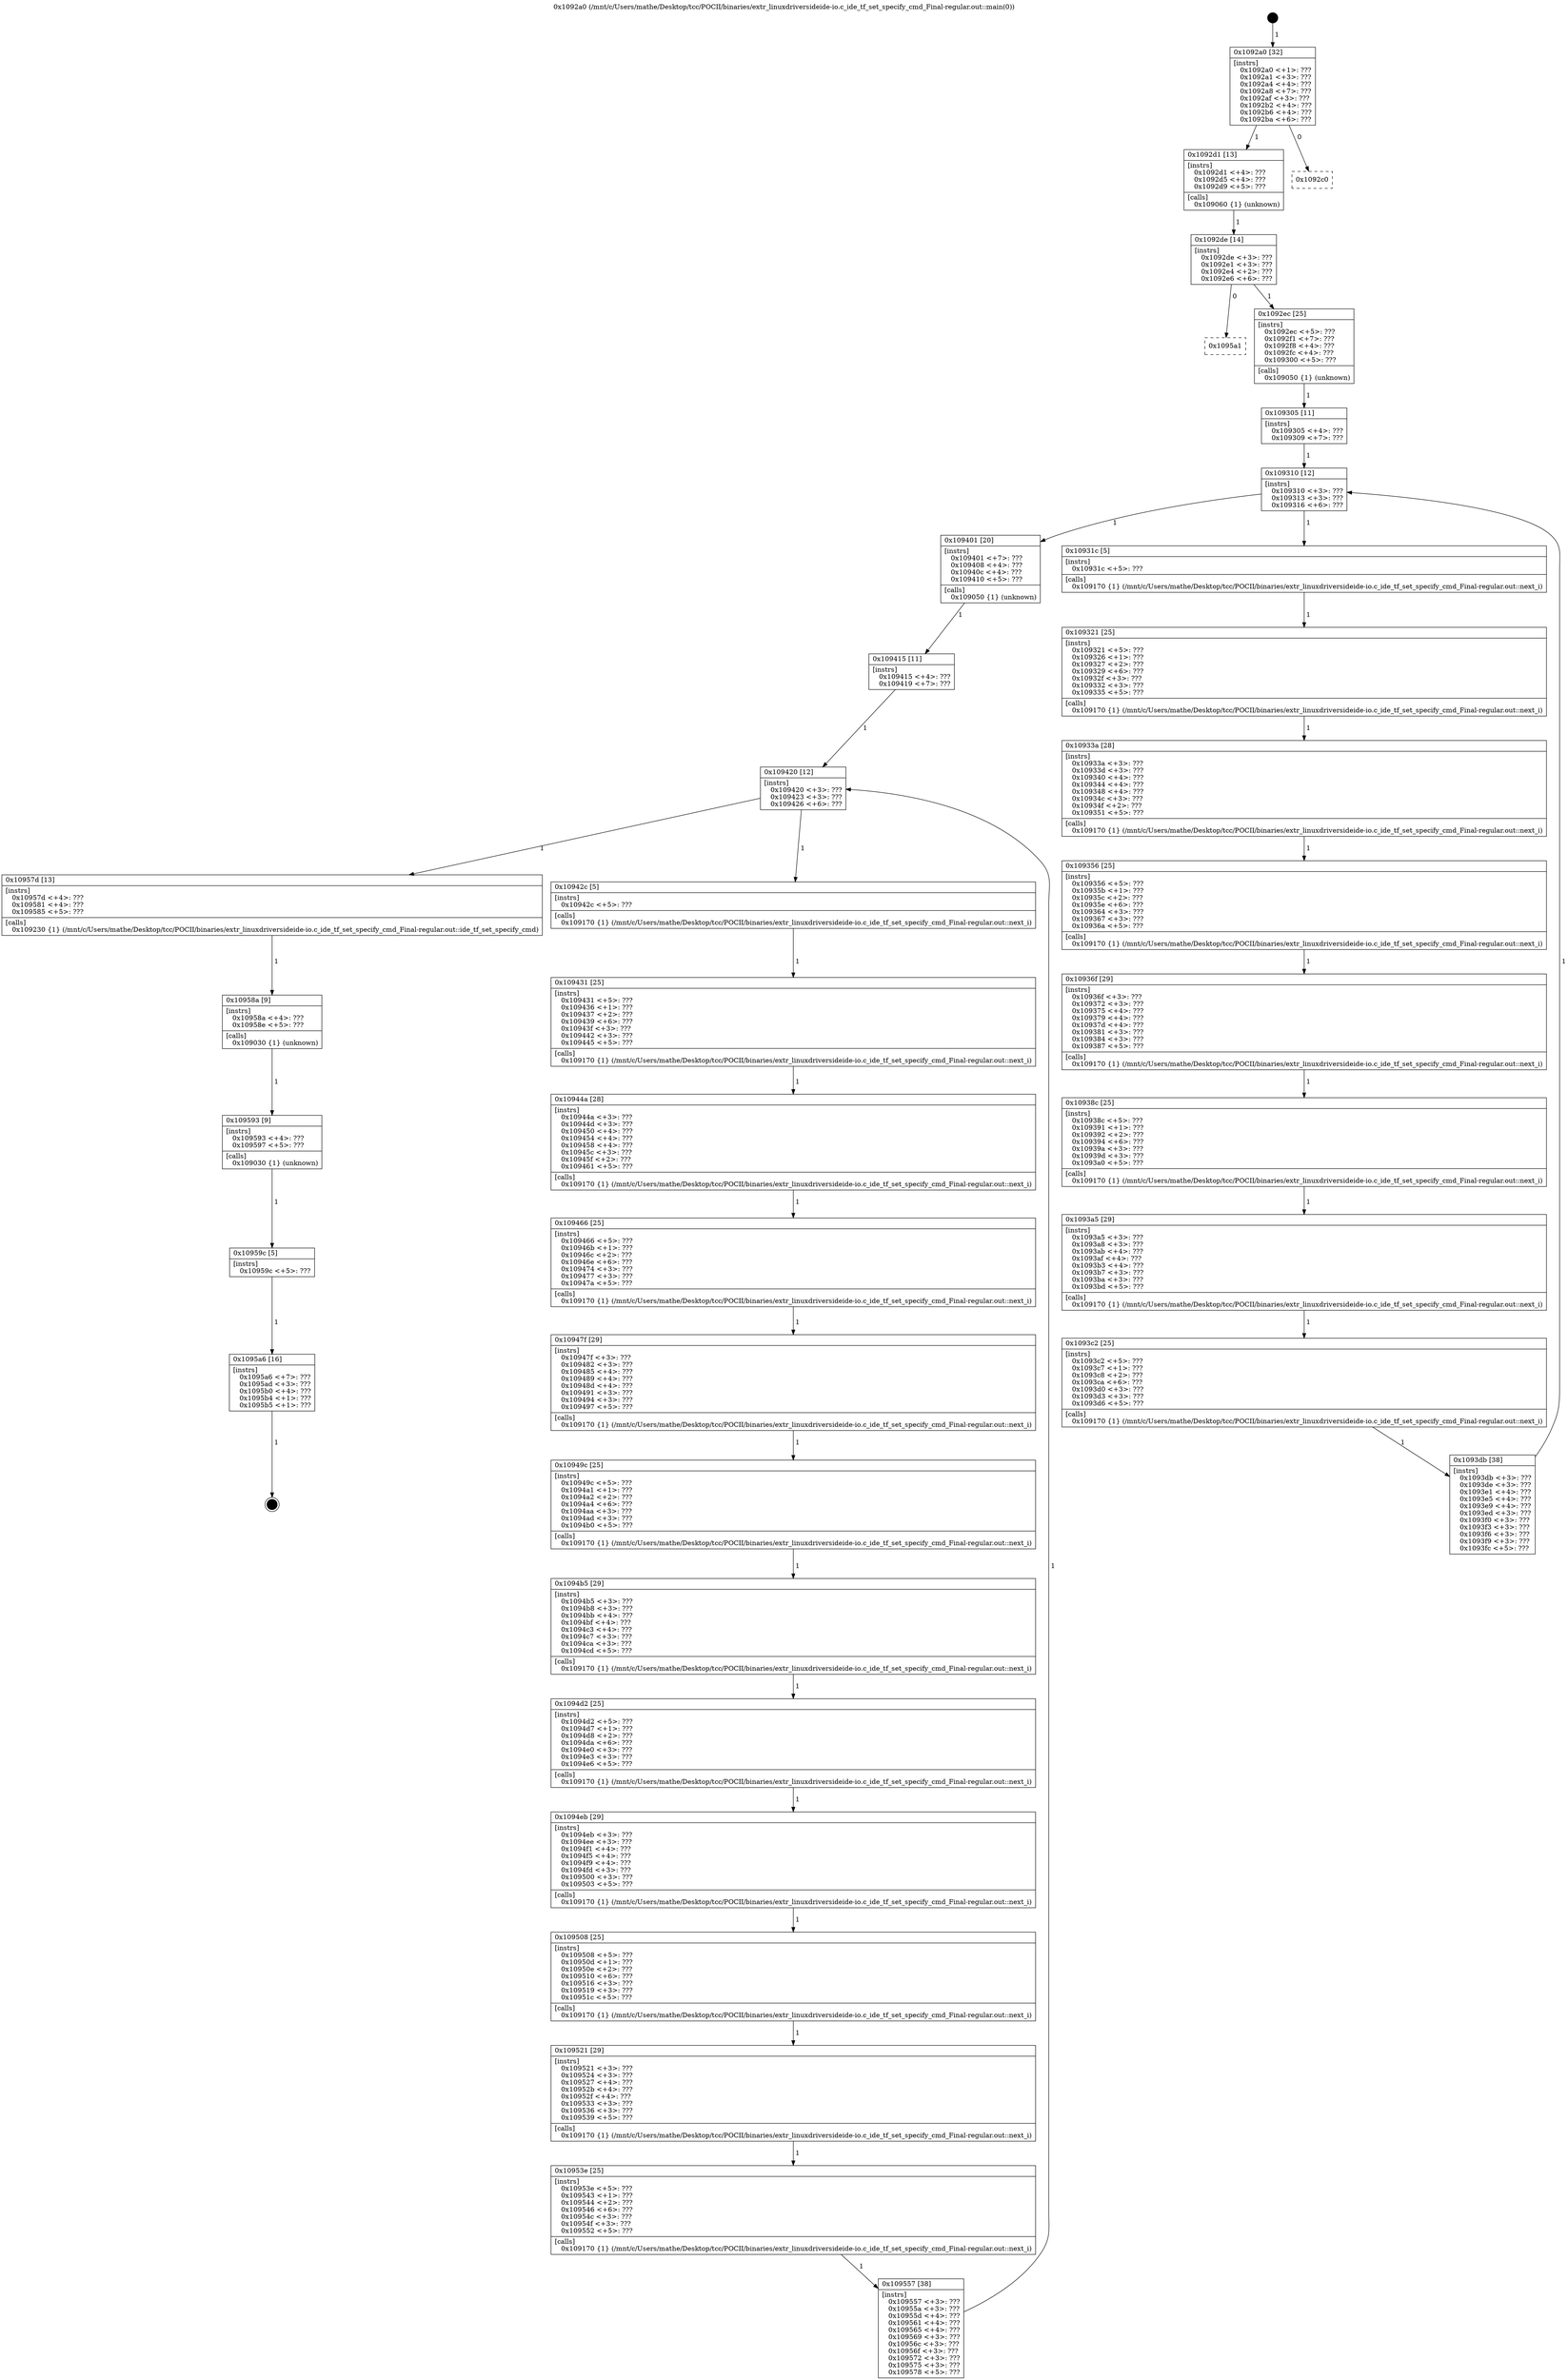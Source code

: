 digraph "0x1092a0" {
  label = "0x1092a0 (/mnt/c/Users/mathe/Desktop/tcc/POCII/binaries/extr_linuxdriversideide-io.c_ide_tf_set_specify_cmd_Final-regular.out::main(0))"
  labelloc = "t"
  node[shape=record]

  Entry [label="",width=0.3,height=0.3,shape=circle,fillcolor=black,style=filled]
  "0x1092a0" [label="{
     0x1092a0 [32]\l
     | [instrs]\l
     &nbsp;&nbsp;0x1092a0 \<+1\>: ???\l
     &nbsp;&nbsp;0x1092a1 \<+3\>: ???\l
     &nbsp;&nbsp;0x1092a4 \<+4\>: ???\l
     &nbsp;&nbsp;0x1092a8 \<+7\>: ???\l
     &nbsp;&nbsp;0x1092af \<+3\>: ???\l
     &nbsp;&nbsp;0x1092b2 \<+4\>: ???\l
     &nbsp;&nbsp;0x1092b6 \<+4\>: ???\l
     &nbsp;&nbsp;0x1092ba \<+6\>: ???\l
  }"]
  "0x1092d1" [label="{
     0x1092d1 [13]\l
     | [instrs]\l
     &nbsp;&nbsp;0x1092d1 \<+4\>: ???\l
     &nbsp;&nbsp;0x1092d5 \<+4\>: ???\l
     &nbsp;&nbsp;0x1092d9 \<+5\>: ???\l
     | [calls]\l
     &nbsp;&nbsp;0x109060 \{1\} (unknown)\l
  }"]
  "0x1092c0" [label="{
     0x1092c0\l
  }", style=dashed]
  "0x1092de" [label="{
     0x1092de [14]\l
     | [instrs]\l
     &nbsp;&nbsp;0x1092de \<+3\>: ???\l
     &nbsp;&nbsp;0x1092e1 \<+3\>: ???\l
     &nbsp;&nbsp;0x1092e4 \<+2\>: ???\l
     &nbsp;&nbsp;0x1092e6 \<+6\>: ???\l
  }"]
  "0x1095a1" [label="{
     0x1095a1\l
  }", style=dashed]
  "0x1092ec" [label="{
     0x1092ec [25]\l
     | [instrs]\l
     &nbsp;&nbsp;0x1092ec \<+5\>: ???\l
     &nbsp;&nbsp;0x1092f1 \<+7\>: ???\l
     &nbsp;&nbsp;0x1092f8 \<+4\>: ???\l
     &nbsp;&nbsp;0x1092fc \<+4\>: ???\l
     &nbsp;&nbsp;0x109300 \<+5\>: ???\l
     | [calls]\l
     &nbsp;&nbsp;0x109050 \{1\} (unknown)\l
  }"]
  Exit [label="",width=0.3,height=0.3,shape=circle,fillcolor=black,style=filled,peripheries=2]
  "0x109310" [label="{
     0x109310 [12]\l
     | [instrs]\l
     &nbsp;&nbsp;0x109310 \<+3\>: ???\l
     &nbsp;&nbsp;0x109313 \<+3\>: ???\l
     &nbsp;&nbsp;0x109316 \<+6\>: ???\l
  }"]
  "0x109401" [label="{
     0x109401 [20]\l
     | [instrs]\l
     &nbsp;&nbsp;0x109401 \<+7\>: ???\l
     &nbsp;&nbsp;0x109408 \<+4\>: ???\l
     &nbsp;&nbsp;0x10940c \<+4\>: ???\l
     &nbsp;&nbsp;0x109410 \<+5\>: ???\l
     | [calls]\l
     &nbsp;&nbsp;0x109050 \{1\} (unknown)\l
  }"]
  "0x10931c" [label="{
     0x10931c [5]\l
     | [instrs]\l
     &nbsp;&nbsp;0x10931c \<+5\>: ???\l
     | [calls]\l
     &nbsp;&nbsp;0x109170 \{1\} (/mnt/c/Users/mathe/Desktop/tcc/POCII/binaries/extr_linuxdriversideide-io.c_ide_tf_set_specify_cmd_Final-regular.out::next_i)\l
  }"]
  "0x109321" [label="{
     0x109321 [25]\l
     | [instrs]\l
     &nbsp;&nbsp;0x109321 \<+5\>: ???\l
     &nbsp;&nbsp;0x109326 \<+1\>: ???\l
     &nbsp;&nbsp;0x109327 \<+2\>: ???\l
     &nbsp;&nbsp;0x109329 \<+6\>: ???\l
     &nbsp;&nbsp;0x10932f \<+3\>: ???\l
     &nbsp;&nbsp;0x109332 \<+3\>: ???\l
     &nbsp;&nbsp;0x109335 \<+5\>: ???\l
     | [calls]\l
     &nbsp;&nbsp;0x109170 \{1\} (/mnt/c/Users/mathe/Desktop/tcc/POCII/binaries/extr_linuxdriversideide-io.c_ide_tf_set_specify_cmd_Final-regular.out::next_i)\l
  }"]
  "0x10933a" [label="{
     0x10933a [28]\l
     | [instrs]\l
     &nbsp;&nbsp;0x10933a \<+3\>: ???\l
     &nbsp;&nbsp;0x10933d \<+3\>: ???\l
     &nbsp;&nbsp;0x109340 \<+4\>: ???\l
     &nbsp;&nbsp;0x109344 \<+4\>: ???\l
     &nbsp;&nbsp;0x109348 \<+4\>: ???\l
     &nbsp;&nbsp;0x10934c \<+3\>: ???\l
     &nbsp;&nbsp;0x10934f \<+2\>: ???\l
     &nbsp;&nbsp;0x109351 \<+5\>: ???\l
     | [calls]\l
     &nbsp;&nbsp;0x109170 \{1\} (/mnt/c/Users/mathe/Desktop/tcc/POCII/binaries/extr_linuxdriversideide-io.c_ide_tf_set_specify_cmd_Final-regular.out::next_i)\l
  }"]
  "0x109356" [label="{
     0x109356 [25]\l
     | [instrs]\l
     &nbsp;&nbsp;0x109356 \<+5\>: ???\l
     &nbsp;&nbsp;0x10935b \<+1\>: ???\l
     &nbsp;&nbsp;0x10935c \<+2\>: ???\l
     &nbsp;&nbsp;0x10935e \<+6\>: ???\l
     &nbsp;&nbsp;0x109364 \<+3\>: ???\l
     &nbsp;&nbsp;0x109367 \<+3\>: ???\l
     &nbsp;&nbsp;0x10936a \<+5\>: ???\l
     | [calls]\l
     &nbsp;&nbsp;0x109170 \{1\} (/mnt/c/Users/mathe/Desktop/tcc/POCII/binaries/extr_linuxdriversideide-io.c_ide_tf_set_specify_cmd_Final-regular.out::next_i)\l
  }"]
  "0x10936f" [label="{
     0x10936f [29]\l
     | [instrs]\l
     &nbsp;&nbsp;0x10936f \<+3\>: ???\l
     &nbsp;&nbsp;0x109372 \<+3\>: ???\l
     &nbsp;&nbsp;0x109375 \<+4\>: ???\l
     &nbsp;&nbsp;0x109379 \<+4\>: ???\l
     &nbsp;&nbsp;0x10937d \<+4\>: ???\l
     &nbsp;&nbsp;0x109381 \<+3\>: ???\l
     &nbsp;&nbsp;0x109384 \<+3\>: ???\l
     &nbsp;&nbsp;0x109387 \<+5\>: ???\l
     | [calls]\l
     &nbsp;&nbsp;0x109170 \{1\} (/mnt/c/Users/mathe/Desktop/tcc/POCII/binaries/extr_linuxdriversideide-io.c_ide_tf_set_specify_cmd_Final-regular.out::next_i)\l
  }"]
  "0x10938c" [label="{
     0x10938c [25]\l
     | [instrs]\l
     &nbsp;&nbsp;0x10938c \<+5\>: ???\l
     &nbsp;&nbsp;0x109391 \<+1\>: ???\l
     &nbsp;&nbsp;0x109392 \<+2\>: ???\l
     &nbsp;&nbsp;0x109394 \<+6\>: ???\l
     &nbsp;&nbsp;0x10939a \<+3\>: ???\l
     &nbsp;&nbsp;0x10939d \<+3\>: ???\l
     &nbsp;&nbsp;0x1093a0 \<+5\>: ???\l
     | [calls]\l
     &nbsp;&nbsp;0x109170 \{1\} (/mnt/c/Users/mathe/Desktop/tcc/POCII/binaries/extr_linuxdriversideide-io.c_ide_tf_set_specify_cmd_Final-regular.out::next_i)\l
  }"]
  "0x1093a5" [label="{
     0x1093a5 [29]\l
     | [instrs]\l
     &nbsp;&nbsp;0x1093a5 \<+3\>: ???\l
     &nbsp;&nbsp;0x1093a8 \<+3\>: ???\l
     &nbsp;&nbsp;0x1093ab \<+4\>: ???\l
     &nbsp;&nbsp;0x1093af \<+4\>: ???\l
     &nbsp;&nbsp;0x1093b3 \<+4\>: ???\l
     &nbsp;&nbsp;0x1093b7 \<+3\>: ???\l
     &nbsp;&nbsp;0x1093ba \<+3\>: ???\l
     &nbsp;&nbsp;0x1093bd \<+5\>: ???\l
     | [calls]\l
     &nbsp;&nbsp;0x109170 \{1\} (/mnt/c/Users/mathe/Desktop/tcc/POCII/binaries/extr_linuxdriversideide-io.c_ide_tf_set_specify_cmd_Final-regular.out::next_i)\l
  }"]
  "0x1093c2" [label="{
     0x1093c2 [25]\l
     | [instrs]\l
     &nbsp;&nbsp;0x1093c2 \<+5\>: ???\l
     &nbsp;&nbsp;0x1093c7 \<+1\>: ???\l
     &nbsp;&nbsp;0x1093c8 \<+2\>: ???\l
     &nbsp;&nbsp;0x1093ca \<+6\>: ???\l
     &nbsp;&nbsp;0x1093d0 \<+3\>: ???\l
     &nbsp;&nbsp;0x1093d3 \<+3\>: ???\l
     &nbsp;&nbsp;0x1093d6 \<+5\>: ???\l
     | [calls]\l
     &nbsp;&nbsp;0x109170 \{1\} (/mnt/c/Users/mathe/Desktop/tcc/POCII/binaries/extr_linuxdriversideide-io.c_ide_tf_set_specify_cmd_Final-regular.out::next_i)\l
  }"]
  "0x1093db" [label="{
     0x1093db [38]\l
     | [instrs]\l
     &nbsp;&nbsp;0x1093db \<+3\>: ???\l
     &nbsp;&nbsp;0x1093de \<+3\>: ???\l
     &nbsp;&nbsp;0x1093e1 \<+4\>: ???\l
     &nbsp;&nbsp;0x1093e5 \<+4\>: ???\l
     &nbsp;&nbsp;0x1093e9 \<+4\>: ???\l
     &nbsp;&nbsp;0x1093ed \<+3\>: ???\l
     &nbsp;&nbsp;0x1093f0 \<+3\>: ???\l
     &nbsp;&nbsp;0x1093f3 \<+3\>: ???\l
     &nbsp;&nbsp;0x1093f6 \<+3\>: ???\l
     &nbsp;&nbsp;0x1093f9 \<+3\>: ???\l
     &nbsp;&nbsp;0x1093fc \<+5\>: ???\l
  }"]
  "0x109305" [label="{
     0x109305 [11]\l
     | [instrs]\l
     &nbsp;&nbsp;0x109305 \<+4\>: ???\l
     &nbsp;&nbsp;0x109309 \<+7\>: ???\l
  }"]
  "0x109420" [label="{
     0x109420 [12]\l
     | [instrs]\l
     &nbsp;&nbsp;0x109420 \<+3\>: ???\l
     &nbsp;&nbsp;0x109423 \<+3\>: ???\l
     &nbsp;&nbsp;0x109426 \<+6\>: ???\l
  }"]
  "0x10957d" [label="{
     0x10957d [13]\l
     | [instrs]\l
     &nbsp;&nbsp;0x10957d \<+4\>: ???\l
     &nbsp;&nbsp;0x109581 \<+4\>: ???\l
     &nbsp;&nbsp;0x109585 \<+5\>: ???\l
     | [calls]\l
     &nbsp;&nbsp;0x109230 \{1\} (/mnt/c/Users/mathe/Desktop/tcc/POCII/binaries/extr_linuxdriversideide-io.c_ide_tf_set_specify_cmd_Final-regular.out::ide_tf_set_specify_cmd)\l
  }"]
  "0x10942c" [label="{
     0x10942c [5]\l
     | [instrs]\l
     &nbsp;&nbsp;0x10942c \<+5\>: ???\l
     | [calls]\l
     &nbsp;&nbsp;0x109170 \{1\} (/mnt/c/Users/mathe/Desktop/tcc/POCII/binaries/extr_linuxdriversideide-io.c_ide_tf_set_specify_cmd_Final-regular.out::next_i)\l
  }"]
  "0x109431" [label="{
     0x109431 [25]\l
     | [instrs]\l
     &nbsp;&nbsp;0x109431 \<+5\>: ???\l
     &nbsp;&nbsp;0x109436 \<+1\>: ???\l
     &nbsp;&nbsp;0x109437 \<+2\>: ???\l
     &nbsp;&nbsp;0x109439 \<+6\>: ???\l
     &nbsp;&nbsp;0x10943f \<+3\>: ???\l
     &nbsp;&nbsp;0x109442 \<+3\>: ???\l
     &nbsp;&nbsp;0x109445 \<+5\>: ???\l
     | [calls]\l
     &nbsp;&nbsp;0x109170 \{1\} (/mnt/c/Users/mathe/Desktop/tcc/POCII/binaries/extr_linuxdriversideide-io.c_ide_tf_set_specify_cmd_Final-regular.out::next_i)\l
  }"]
  "0x10944a" [label="{
     0x10944a [28]\l
     | [instrs]\l
     &nbsp;&nbsp;0x10944a \<+3\>: ???\l
     &nbsp;&nbsp;0x10944d \<+3\>: ???\l
     &nbsp;&nbsp;0x109450 \<+4\>: ???\l
     &nbsp;&nbsp;0x109454 \<+4\>: ???\l
     &nbsp;&nbsp;0x109458 \<+4\>: ???\l
     &nbsp;&nbsp;0x10945c \<+3\>: ???\l
     &nbsp;&nbsp;0x10945f \<+2\>: ???\l
     &nbsp;&nbsp;0x109461 \<+5\>: ???\l
     | [calls]\l
     &nbsp;&nbsp;0x109170 \{1\} (/mnt/c/Users/mathe/Desktop/tcc/POCII/binaries/extr_linuxdriversideide-io.c_ide_tf_set_specify_cmd_Final-regular.out::next_i)\l
  }"]
  "0x109466" [label="{
     0x109466 [25]\l
     | [instrs]\l
     &nbsp;&nbsp;0x109466 \<+5\>: ???\l
     &nbsp;&nbsp;0x10946b \<+1\>: ???\l
     &nbsp;&nbsp;0x10946c \<+2\>: ???\l
     &nbsp;&nbsp;0x10946e \<+6\>: ???\l
     &nbsp;&nbsp;0x109474 \<+3\>: ???\l
     &nbsp;&nbsp;0x109477 \<+3\>: ???\l
     &nbsp;&nbsp;0x10947a \<+5\>: ???\l
     | [calls]\l
     &nbsp;&nbsp;0x109170 \{1\} (/mnt/c/Users/mathe/Desktop/tcc/POCII/binaries/extr_linuxdriversideide-io.c_ide_tf_set_specify_cmd_Final-regular.out::next_i)\l
  }"]
  "0x10947f" [label="{
     0x10947f [29]\l
     | [instrs]\l
     &nbsp;&nbsp;0x10947f \<+3\>: ???\l
     &nbsp;&nbsp;0x109482 \<+3\>: ???\l
     &nbsp;&nbsp;0x109485 \<+4\>: ???\l
     &nbsp;&nbsp;0x109489 \<+4\>: ???\l
     &nbsp;&nbsp;0x10948d \<+4\>: ???\l
     &nbsp;&nbsp;0x109491 \<+3\>: ???\l
     &nbsp;&nbsp;0x109494 \<+3\>: ???\l
     &nbsp;&nbsp;0x109497 \<+5\>: ???\l
     | [calls]\l
     &nbsp;&nbsp;0x109170 \{1\} (/mnt/c/Users/mathe/Desktop/tcc/POCII/binaries/extr_linuxdriversideide-io.c_ide_tf_set_specify_cmd_Final-regular.out::next_i)\l
  }"]
  "0x10949c" [label="{
     0x10949c [25]\l
     | [instrs]\l
     &nbsp;&nbsp;0x10949c \<+5\>: ???\l
     &nbsp;&nbsp;0x1094a1 \<+1\>: ???\l
     &nbsp;&nbsp;0x1094a2 \<+2\>: ???\l
     &nbsp;&nbsp;0x1094a4 \<+6\>: ???\l
     &nbsp;&nbsp;0x1094aa \<+3\>: ???\l
     &nbsp;&nbsp;0x1094ad \<+3\>: ???\l
     &nbsp;&nbsp;0x1094b0 \<+5\>: ???\l
     | [calls]\l
     &nbsp;&nbsp;0x109170 \{1\} (/mnt/c/Users/mathe/Desktop/tcc/POCII/binaries/extr_linuxdriversideide-io.c_ide_tf_set_specify_cmd_Final-regular.out::next_i)\l
  }"]
  "0x1094b5" [label="{
     0x1094b5 [29]\l
     | [instrs]\l
     &nbsp;&nbsp;0x1094b5 \<+3\>: ???\l
     &nbsp;&nbsp;0x1094b8 \<+3\>: ???\l
     &nbsp;&nbsp;0x1094bb \<+4\>: ???\l
     &nbsp;&nbsp;0x1094bf \<+4\>: ???\l
     &nbsp;&nbsp;0x1094c3 \<+4\>: ???\l
     &nbsp;&nbsp;0x1094c7 \<+3\>: ???\l
     &nbsp;&nbsp;0x1094ca \<+3\>: ???\l
     &nbsp;&nbsp;0x1094cd \<+5\>: ???\l
     | [calls]\l
     &nbsp;&nbsp;0x109170 \{1\} (/mnt/c/Users/mathe/Desktop/tcc/POCII/binaries/extr_linuxdriversideide-io.c_ide_tf_set_specify_cmd_Final-regular.out::next_i)\l
  }"]
  "0x1094d2" [label="{
     0x1094d2 [25]\l
     | [instrs]\l
     &nbsp;&nbsp;0x1094d2 \<+5\>: ???\l
     &nbsp;&nbsp;0x1094d7 \<+1\>: ???\l
     &nbsp;&nbsp;0x1094d8 \<+2\>: ???\l
     &nbsp;&nbsp;0x1094da \<+6\>: ???\l
     &nbsp;&nbsp;0x1094e0 \<+3\>: ???\l
     &nbsp;&nbsp;0x1094e3 \<+3\>: ???\l
     &nbsp;&nbsp;0x1094e6 \<+5\>: ???\l
     | [calls]\l
     &nbsp;&nbsp;0x109170 \{1\} (/mnt/c/Users/mathe/Desktop/tcc/POCII/binaries/extr_linuxdriversideide-io.c_ide_tf_set_specify_cmd_Final-regular.out::next_i)\l
  }"]
  "0x1094eb" [label="{
     0x1094eb [29]\l
     | [instrs]\l
     &nbsp;&nbsp;0x1094eb \<+3\>: ???\l
     &nbsp;&nbsp;0x1094ee \<+3\>: ???\l
     &nbsp;&nbsp;0x1094f1 \<+4\>: ???\l
     &nbsp;&nbsp;0x1094f5 \<+4\>: ???\l
     &nbsp;&nbsp;0x1094f9 \<+4\>: ???\l
     &nbsp;&nbsp;0x1094fd \<+3\>: ???\l
     &nbsp;&nbsp;0x109500 \<+3\>: ???\l
     &nbsp;&nbsp;0x109503 \<+5\>: ???\l
     | [calls]\l
     &nbsp;&nbsp;0x109170 \{1\} (/mnt/c/Users/mathe/Desktop/tcc/POCII/binaries/extr_linuxdriversideide-io.c_ide_tf_set_specify_cmd_Final-regular.out::next_i)\l
  }"]
  "0x109508" [label="{
     0x109508 [25]\l
     | [instrs]\l
     &nbsp;&nbsp;0x109508 \<+5\>: ???\l
     &nbsp;&nbsp;0x10950d \<+1\>: ???\l
     &nbsp;&nbsp;0x10950e \<+2\>: ???\l
     &nbsp;&nbsp;0x109510 \<+6\>: ???\l
     &nbsp;&nbsp;0x109516 \<+3\>: ???\l
     &nbsp;&nbsp;0x109519 \<+3\>: ???\l
     &nbsp;&nbsp;0x10951c \<+5\>: ???\l
     | [calls]\l
     &nbsp;&nbsp;0x109170 \{1\} (/mnt/c/Users/mathe/Desktop/tcc/POCII/binaries/extr_linuxdriversideide-io.c_ide_tf_set_specify_cmd_Final-regular.out::next_i)\l
  }"]
  "0x109521" [label="{
     0x109521 [29]\l
     | [instrs]\l
     &nbsp;&nbsp;0x109521 \<+3\>: ???\l
     &nbsp;&nbsp;0x109524 \<+3\>: ???\l
     &nbsp;&nbsp;0x109527 \<+4\>: ???\l
     &nbsp;&nbsp;0x10952b \<+4\>: ???\l
     &nbsp;&nbsp;0x10952f \<+4\>: ???\l
     &nbsp;&nbsp;0x109533 \<+3\>: ???\l
     &nbsp;&nbsp;0x109536 \<+3\>: ???\l
     &nbsp;&nbsp;0x109539 \<+5\>: ???\l
     | [calls]\l
     &nbsp;&nbsp;0x109170 \{1\} (/mnt/c/Users/mathe/Desktop/tcc/POCII/binaries/extr_linuxdriversideide-io.c_ide_tf_set_specify_cmd_Final-regular.out::next_i)\l
  }"]
  "0x10953e" [label="{
     0x10953e [25]\l
     | [instrs]\l
     &nbsp;&nbsp;0x10953e \<+5\>: ???\l
     &nbsp;&nbsp;0x109543 \<+1\>: ???\l
     &nbsp;&nbsp;0x109544 \<+2\>: ???\l
     &nbsp;&nbsp;0x109546 \<+6\>: ???\l
     &nbsp;&nbsp;0x10954c \<+3\>: ???\l
     &nbsp;&nbsp;0x10954f \<+3\>: ???\l
     &nbsp;&nbsp;0x109552 \<+5\>: ???\l
     | [calls]\l
     &nbsp;&nbsp;0x109170 \{1\} (/mnt/c/Users/mathe/Desktop/tcc/POCII/binaries/extr_linuxdriversideide-io.c_ide_tf_set_specify_cmd_Final-regular.out::next_i)\l
  }"]
  "0x109557" [label="{
     0x109557 [38]\l
     | [instrs]\l
     &nbsp;&nbsp;0x109557 \<+3\>: ???\l
     &nbsp;&nbsp;0x10955a \<+3\>: ???\l
     &nbsp;&nbsp;0x10955d \<+4\>: ???\l
     &nbsp;&nbsp;0x109561 \<+4\>: ???\l
     &nbsp;&nbsp;0x109565 \<+4\>: ???\l
     &nbsp;&nbsp;0x109569 \<+3\>: ???\l
     &nbsp;&nbsp;0x10956c \<+3\>: ???\l
     &nbsp;&nbsp;0x10956f \<+3\>: ???\l
     &nbsp;&nbsp;0x109572 \<+3\>: ???\l
     &nbsp;&nbsp;0x109575 \<+3\>: ???\l
     &nbsp;&nbsp;0x109578 \<+5\>: ???\l
  }"]
  "0x109415" [label="{
     0x109415 [11]\l
     | [instrs]\l
     &nbsp;&nbsp;0x109415 \<+4\>: ???\l
     &nbsp;&nbsp;0x109419 \<+7\>: ???\l
  }"]
  "0x10958a" [label="{
     0x10958a [9]\l
     | [instrs]\l
     &nbsp;&nbsp;0x10958a \<+4\>: ???\l
     &nbsp;&nbsp;0x10958e \<+5\>: ???\l
     | [calls]\l
     &nbsp;&nbsp;0x109030 \{1\} (unknown)\l
  }"]
  "0x109593" [label="{
     0x109593 [9]\l
     | [instrs]\l
     &nbsp;&nbsp;0x109593 \<+4\>: ???\l
     &nbsp;&nbsp;0x109597 \<+5\>: ???\l
     | [calls]\l
     &nbsp;&nbsp;0x109030 \{1\} (unknown)\l
  }"]
  "0x10959c" [label="{
     0x10959c [5]\l
     | [instrs]\l
     &nbsp;&nbsp;0x10959c \<+5\>: ???\l
  }"]
  "0x1095a6" [label="{
     0x1095a6 [16]\l
     | [instrs]\l
     &nbsp;&nbsp;0x1095a6 \<+7\>: ???\l
     &nbsp;&nbsp;0x1095ad \<+3\>: ???\l
     &nbsp;&nbsp;0x1095b0 \<+4\>: ???\l
     &nbsp;&nbsp;0x1095b4 \<+1\>: ???\l
     &nbsp;&nbsp;0x1095b5 \<+1\>: ???\l
  }"]
  Entry -> "0x1092a0" [label=" 1"]
  "0x1092a0" -> "0x1092d1" [label=" 1"]
  "0x1092a0" -> "0x1092c0" [label=" 0"]
  "0x1092d1" -> "0x1092de" [label=" 1"]
  "0x1092de" -> "0x1095a1" [label=" 0"]
  "0x1092de" -> "0x1092ec" [label=" 1"]
  "0x1095a6" -> Exit [label=" 1"]
  "0x1092ec" -> "0x109305" [label=" 1"]
  "0x109310" -> "0x109401" [label=" 1"]
  "0x109310" -> "0x10931c" [label=" 1"]
  "0x10931c" -> "0x109321" [label=" 1"]
  "0x109321" -> "0x10933a" [label=" 1"]
  "0x10933a" -> "0x109356" [label=" 1"]
  "0x109356" -> "0x10936f" [label=" 1"]
  "0x10936f" -> "0x10938c" [label=" 1"]
  "0x10938c" -> "0x1093a5" [label=" 1"]
  "0x1093a5" -> "0x1093c2" [label=" 1"]
  "0x1093c2" -> "0x1093db" [label=" 1"]
  "0x109305" -> "0x109310" [label=" 1"]
  "0x1093db" -> "0x109310" [label=" 1"]
  "0x109401" -> "0x109415" [label=" 1"]
  "0x109420" -> "0x10957d" [label=" 1"]
  "0x109420" -> "0x10942c" [label=" 1"]
  "0x10942c" -> "0x109431" [label=" 1"]
  "0x109431" -> "0x10944a" [label=" 1"]
  "0x10944a" -> "0x109466" [label=" 1"]
  "0x109466" -> "0x10947f" [label=" 1"]
  "0x10947f" -> "0x10949c" [label=" 1"]
  "0x10949c" -> "0x1094b5" [label=" 1"]
  "0x1094b5" -> "0x1094d2" [label=" 1"]
  "0x1094d2" -> "0x1094eb" [label=" 1"]
  "0x1094eb" -> "0x109508" [label=" 1"]
  "0x109508" -> "0x109521" [label=" 1"]
  "0x109521" -> "0x10953e" [label=" 1"]
  "0x10953e" -> "0x109557" [label=" 1"]
  "0x109415" -> "0x109420" [label=" 1"]
  "0x109557" -> "0x109420" [label=" 1"]
  "0x10957d" -> "0x10958a" [label=" 1"]
  "0x10958a" -> "0x109593" [label=" 1"]
  "0x109593" -> "0x10959c" [label=" 1"]
  "0x10959c" -> "0x1095a6" [label=" 1"]
}
